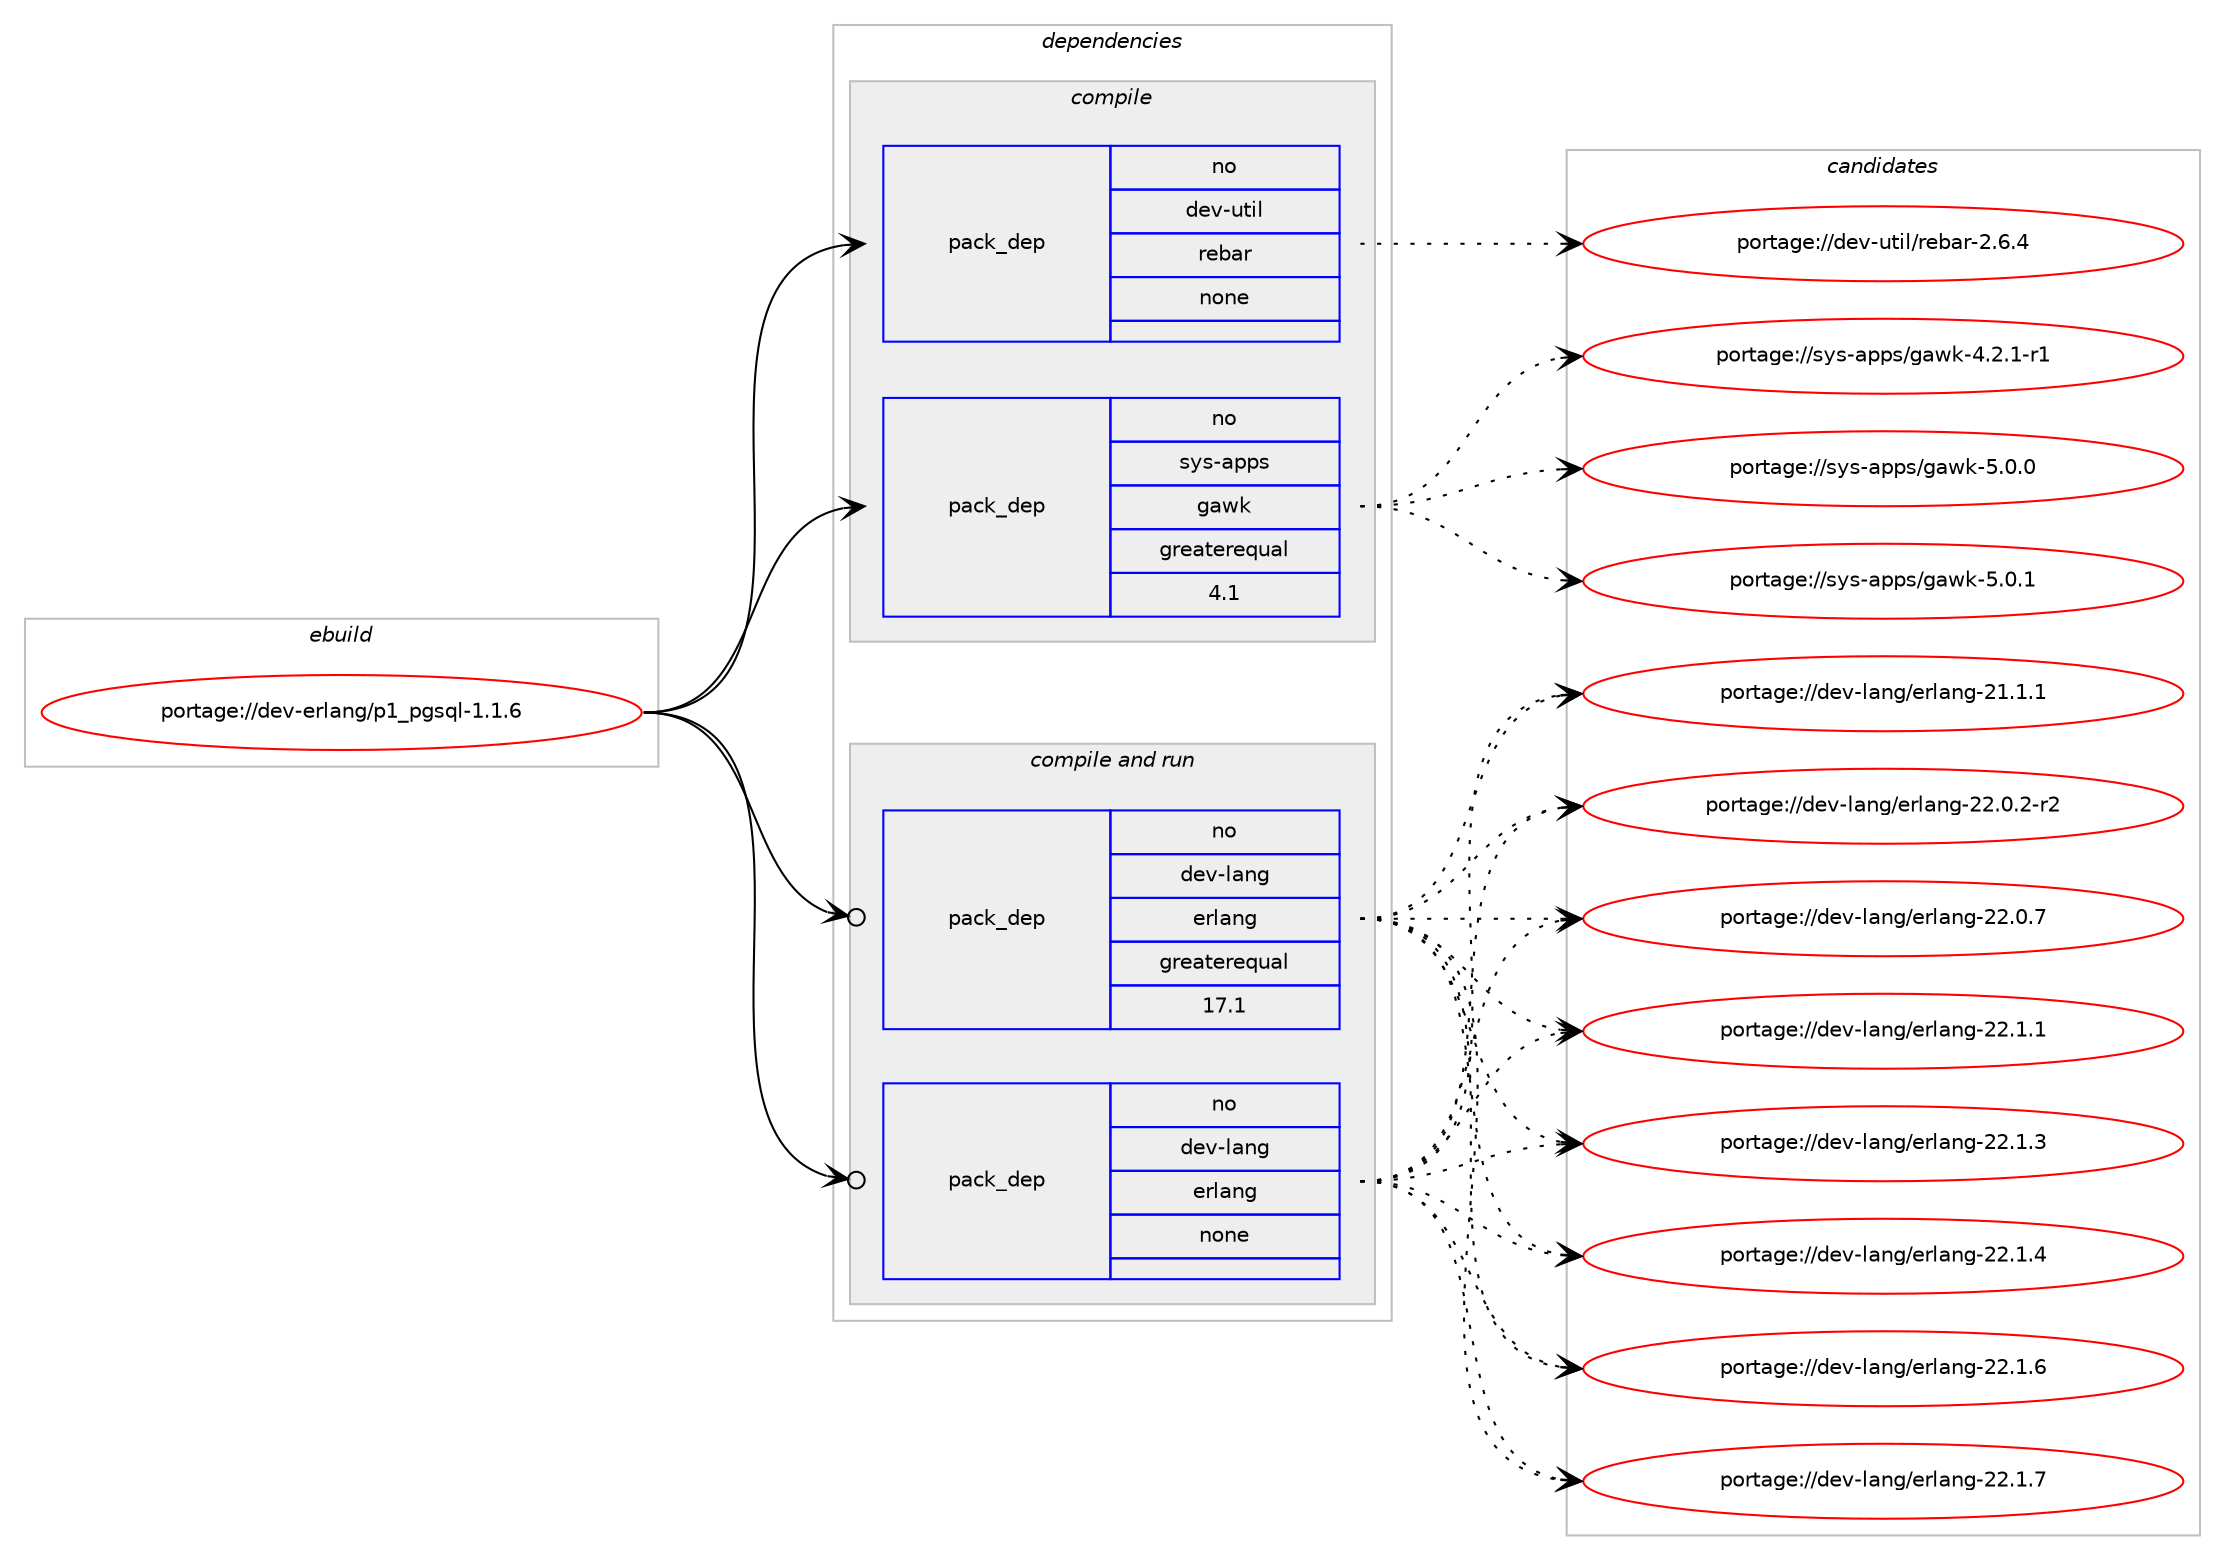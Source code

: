 digraph prolog {

# *************
# Graph options
# *************

newrank=true;
concentrate=true;
compound=true;
graph [rankdir=LR,fontname=Helvetica,fontsize=10,ranksep=1.5];#, ranksep=2.5, nodesep=0.2];
edge  [arrowhead=vee];
node  [fontname=Helvetica,fontsize=10];

# **********
# The ebuild
# **********

subgraph cluster_leftcol {
color=gray;
rank=same;
label=<<i>ebuild</i>>;
id [label="portage://dev-erlang/p1_pgsql-1.1.6", color=red, width=4, href="../dev-erlang/p1_pgsql-1.1.6.svg"];
}

# ****************
# The dependencies
# ****************

subgraph cluster_midcol {
color=gray;
label=<<i>dependencies</i>>;
subgraph cluster_compile {
fillcolor="#eeeeee";
style=filled;
label=<<i>compile</i>>;
subgraph pack44838 {
dependency60031 [label=<<TABLE BORDER="0" CELLBORDER="1" CELLSPACING="0" CELLPADDING="4" WIDTH="220"><TR><TD ROWSPAN="6" CELLPADDING="30">pack_dep</TD></TR><TR><TD WIDTH="110">no</TD></TR><TR><TD>dev-util</TD></TR><TR><TD>rebar</TD></TR><TR><TD>none</TD></TR><TR><TD></TD></TR></TABLE>>, shape=none, color=blue];
}
id:e -> dependency60031:w [weight=20,style="solid",arrowhead="vee"];
subgraph pack44839 {
dependency60032 [label=<<TABLE BORDER="0" CELLBORDER="1" CELLSPACING="0" CELLPADDING="4" WIDTH="220"><TR><TD ROWSPAN="6" CELLPADDING="30">pack_dep</TD></TR><TR><TD WIDTH="110">no</TD></TR><TR><TD>sys-apps</TD></TR><TR><TD>gawk</TD></TR><TR><TD>greaterequal</TD></TR><TR><TD>4.1</TD></TR></TABLE>>, shape=none, color=blue];
}
id:e -> dependency60032:w [weight=20,style="solid",arrowhead="vee"];
}
subgraph cluster_compileandrun {
fillcolor="#eeeeee";
style=filled;
label=<<i>compile and run</i>>;
subgraph pack44840 {
dependency60033 [label=<<TABLE BORDER="0" CELLBORDER="1" CELLSPACING="0" CELLPADDING="4" WIDTH="220"><TR><TD ROWSPAN="6" CELLPADDING="30">pack_dep</TD></TR><TR><TD WIDTH="110">no</TD></TR><TR><TD>dev-lang</TD></TR><TR><TD>erlang</TD></TR><TR><TD>greaterequal</TD></TR><TR><TD>17.1</TD></TR></TABLE>>, shape=none, color=blue];
}
id:e -> dependency60033:w [weight=20,style="solid",arrowhead="odotvee"];
subgraph pack44841 {
dependency60034 [label=<<TABLE BORDER="0" CELLBORDER="1" CELLSPACING="0" CELLPADDING="4" WIDTH="220"><TR><TD ROWSPAN="6" CELLPADDING="30">pack_dep</TD></TR><TR><TD WIDTH="110">no</TD></TR><TR><TD>dev-lang</TD></TR><TR><TD>erlang</TD></TR><TR><TD>none</TD></TR><TR><TD></TD></TR></TABLE>>, shape=none, color=blue];
}
id:e -> dependency60034:w [weight=20,style="solid",arrowhead="odotvee"];
}
subgraph cluster_run {
fillcolor="#eeeeee";
style=filled;
label=<<i>run</i>>;
}
}

# **************
# The candidates
# **************

subgraph cluster_choices {
rank=same;
color=gray;
label=<<i>candidates</i>>;

subgraph choice44838 {
color=black;
nodesep=1;
choiceportage10010111845117116105108471141019897114455046544652 [label="portage://dev-util/rebar-2.6.4", color=red, width=4,href="../dev-util/rebar-2.6.4.svg"];
dependency60031:e -> choiceportage10010111845117116105108471141019897114455046544652:w [style=dotted,weight="100"];
}
subgraph choice44839 {
color=black;
nodesep=1;
choiceportage115121115459711211211547103971191074552465046494511449 [label="portage://sys-apps/gawk-4.2.1-r1", color=red, width=4,href="../sys-apps/gawk-4.2.1-r1.svg"];
choiceportage11512111545971121121154710397119107455346484648 [label="portage://sys-apps/gawk-5.0.0", color=red, width=4,href="../sys-apps/gawk-5.0.0.svg"];
choiceportage11512111545971121121154710397119107455346484649 [label="portage://sys-apps/gawk-5.0.1", color=red, width=4,href="../sys-apps/gawk-5.0.1.svg"];
dependency60032:e -> choiceportage115121115459711211211547103971191074552465046494511449:w [style=dotted,weight="100"];
dependency60032:e -> choiceportage11512111545971121121154710397119107455346484648:w [style=dotted,weight="100"];
dependency60032:e -> choiceportage11512111545971121121154710397119107455346484649:w [style=dotted,weight="100"];
}
subgraph choice44840 {
color=black;
nodesep=1;
choiceportage1001011184510897110103471011141089711010345504946494649 [label="portage://dev-lang/erlang-21.1.1", color=red, width=4,href="../dev-lang/erlang-21.1.1.svg"];
choiceportage10010111845108971101034710111410897110103455050464846504511450 [label="portage://dev-lang/erlang-22.0.2-r2", color=red, width=4,href="../dev-lang/erlang-22.0.2-r2.svg"];
choiceportage1001011184510897110103471011141089711010345505046484655 [label="portage://dev-lang/erlang-22.0.7", color=red, width=4,href="../dev-lang/erlang-22.0.7.svg"];
choiceportage1001011184510897110103471011141089711010345505046494649 [label="portage://dev-lang/erlang-22.1.1", color=red, width=4,href="../dev-lang/erlang-22.1.1.svg"];
choiceportage1001011184510897110103471011141089711010345505046494651 [label="portage://dev-lang/erlang-22.1.3", color=red, width=4,href="../dev-lang/erlang-22.1.3.svg"];
choiceportage1001011184510897110103471011141089711010345505046494652 [label="portage://dev-lang/erlang-22.1.4", color=red, width=4,href="../dev-lang/erlang-22.1.4.svg"];
choiceportage1001011184510897110103471011141089711010345505046494654 [label="portage://dev-lang/erlang-22.1.6", color=red, width=4,href="../dev-lang/erlang-22.1.6.svg"];
choiceportage1001011184510897110103471011141089711010345505046494655 [label="portage://dev-lang/erlang-22.1.7", color=red, width=4,href="../dev-lang/erlang-22.1.7.svg"];
dependency60033:e -> choiceportage1001011184510897110103471011141089711010345504946494649:w [style=dotted,weight="100"];
dependency60033:e -> choiceportage10010111845108971101034710111410897110103455050464846504511450:w [style=dotted,weight="100"];
dependency60033:e -> choiceportage1001011184510897110103471011141089711010345505046484655:w [style=dotted,weight="100"];
dependency60033:e -> choiceportage1001011184510897110103471011141089711010345505046494649:w [style=dotted,weight="100"];
dependency60033:e -> choiceportage1001011184510897110103471011141089711010345505046494651:w [style=dotted,weight="100"];
dependency60033:e -> choiceportage1001011184510897110103471011141089711010345505046494652:w [style=dotted,weight="100"];
dependency60033:e -> choiceportage1001011184510897110103471011141089711010345505046494654:w [style=dotted,weight="100"];
dependency60033:e -> choiceportage1001011184510897110103471011141089711010345505046494655:w [style=dotted,weight="100"];
}
subgraph choice44841 {
color=black;
nodesep=1;
choiceportage1001011184510897110103471011141089711010345504946494649 [label="portage://dev-lang/erlang-21.1.1", color=red, width=4,href="../dev-lang/erlang-21.1.1.svg"];
choiceportage10010111845108971101034710111410897110103455050464846504511450 [label="portage://dev-lang/erlang-22.0.2-r2", color=red, width=4,href="../dev-lang/erlang-22.0.2-r2.svg"];
choiceportage1001011184510897110103471011141089711010345505046484655 [label="portage://dev-lang/erlang-22.0.7", color=red, width=4,href="../dev-lang/erlang-22.0.7.svg"];
choiceportage1001011184510897110103471011141089711010345505046494649 [label="portage://dev-lang/erlang-22.1.1", color=red, width=4,href="../dev-lang/erlang-22.1.1.svg"];
choiceportage1001011184510897110103471011141089711010345505046494651 [label="portage://dev-lang/erlang-22.1.3", color=red, width=4,href="../dev-lang/erlang-22.1.3.svg"];
choiceportage1001011184510897110103471011141089711010345505046494652 [label="portage://dev-lang/erlang-22.1.4", color=red, width=4,href="../dev-lang/erlang-22.1.4.svg"];
choiceportage1001011184510897110103471011141089711010345505046494654 [label="portage://dev-lang/erlang-22.1.6", color=red, width=4,href="../dev-lang/erlang-22.1.6.svg"];
choiceportage1001011184510897110103471011141089711010345505046494655 [label="portage://dev-lang/erlang-22.1.7", color=red, width=4,href="../dev-lang/erlang-22.1.7.svg"];
dependency60034:e -> choiceportage1001011184510897110103471011141089711010345504946494649:w [style=dotted,weight="100"];
dependency60034:e -> choiceportage10010111845108971101034710111410897110103455050464846504511450:w [style=dotted,weight="100"];
dependency60034:e -> choiceportage1001011184510897110103471011141089711010345505046484655:w [style=dotted,weight="100"];
dependency60034:e -> choiceportage1001011184510897110103471011141089711010345505046494649:w [style=dotted,weight="100"];
dependency60034:e -> choiceportage1001011184510897110103471011141089711010345505046494651:w [style=dotted,weight="100"];
dependency60034:e -> choiceportage1001011184510897110103471011141089711010345505046494652:w [style=dotted,weight="100"];
dependency60034:e -> choiceportage1001011184510897110103471011141089711010345505046494654:w [style=dotted,weight="100"];
dependency60034:e -> choiceportage1001011184510897110103471011141089711010345505046494655:w [style=dotted,weight="100"];
}
}

}
